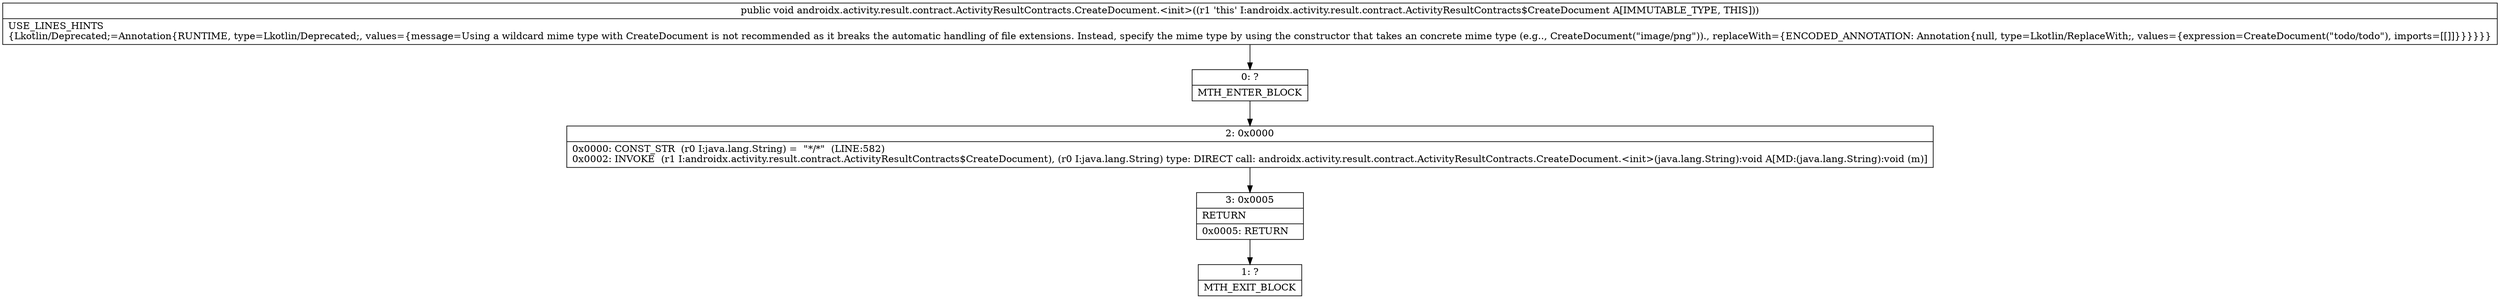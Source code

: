 digraph "CFG forandroidx.activity.result.contract.ActivityResultContracts.CreateDocument.\<init\>()V" {
Node_0 [shape=record,label="{0\:\ ?|MTH_ENTER_BLOCK\l}"];
Node_2 [shape=record,label="{2\:\ 0x0000|0x0000: CONST_STR  (r0 I:java.lang.String) =  \"*\/*\"  (LINE:582)\l0x0002: INVOKE  (r1 I:androidx.activity.result.contract.ActivityResultContracts$CreateDocument), (r0 I:java.lang.String) type: DIRECT call: androidx.activity.result.contract.ActivityResultContracts.CreateDocument.\<init\>(java.lang.String):void A[MD:(java.lang.String):void (m)]\l}"];
Node_3 [shape=record,label="{3\:\ 0x0005|RETURN\l|0x0005: RETURN   \l}"];
Node_1 [shape=record,label="{1\:\ ?|MTH_EXIT_BLOCK\l}"];
MethodNode[shape=record,label="{public void androidx.activity.result.contract.ActivityResultContracts.CreateDocument.\<init\>((r1 'this' I:androidx.activity.result.contract.ActivityResultContracts$CreateDocument A[IMMUTABLE_TYPE, THIS]))  | USE_LINES_HINTS\l\{Lkotlin\/Deprecated;=Annotation\{RUNTIME, type=Lkotlin\/Deprecated;, values=\{message=Using a wildcard mime type with CreateDocument is not recommended as it breaks the automatic handling of file extensions. Instead, specify the mime type by using the constructor that takes an concrete mime type (e.g.., CreateDocument(\"image\/png\"))., replaceWith=\{ENCODED_ANNOTATION: Annotation\{null, type=Lkotlin\/ReplaceWith;, values=\{expression=CreateDocument(\"todo\/todo\"), imports=[[]]\}\}\}\}\}\}\l}"];
MethodNode -> Node_0;Node_0 -> Node_2;
Node_2 -> Node_3;
Node_3 -> Node_1;
}

